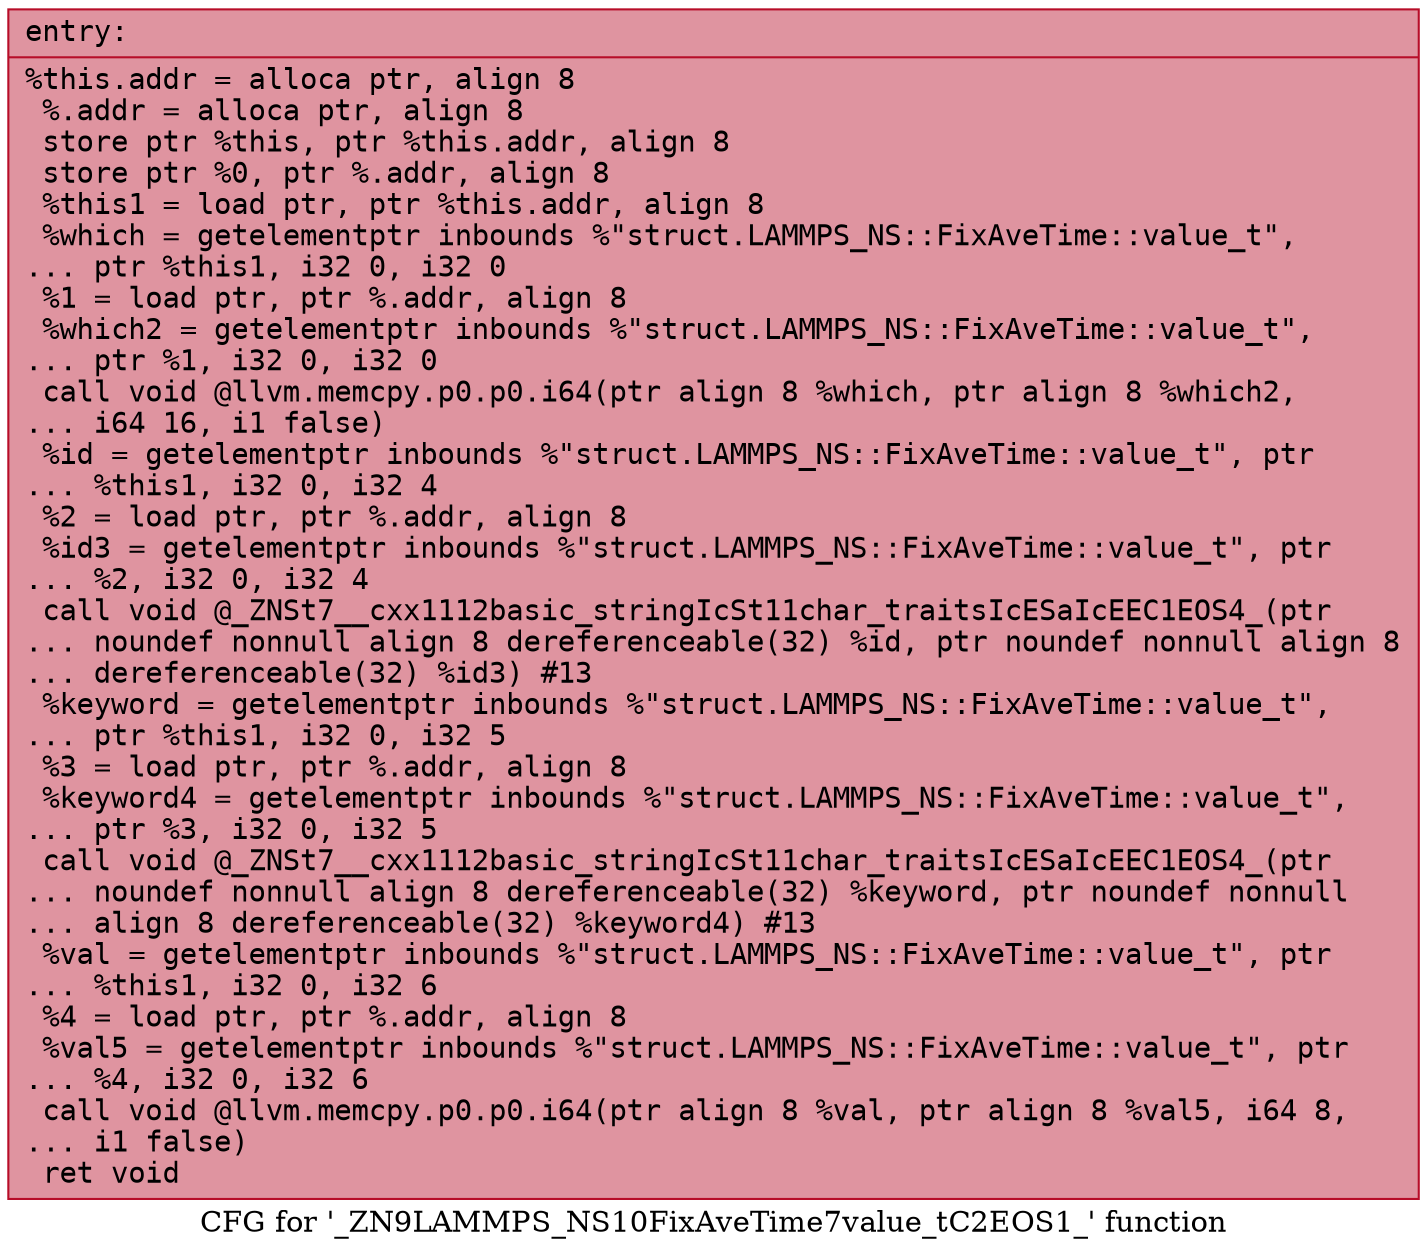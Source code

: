 digraph "CFG for '_ZN9LAMMPS_NS10FixAveTime7value_tC2EOS1_' function" {
	label="CFG for '_ZN9LAMMPS_NS10FixAveTime7value_tC2EOS1_' function";

	Node0x560f93ca7a10 [shape=record,color="#b70d28ff", style=filled, fillcolor="#b70d2870" fontname="Courier",label="{entry:\l|  %this.addr = alloca ptr, align 8\l  %.addr = alloca ptr, align 8\l  store ptr %this, ptr %this.addr, align 8\l  store ptr %0, ptr %.addr, align 8\l  %this1 = load ptr, ptr %this.addr, align 8\l  %which = getelementptr inbounds %\"struct.LAMMPS_NS::FixAveTime::value_t\",\l... ptr %this1, i32 0, i32 0\l  %1 = load ptr, ptr %.addr, align 8\l  %which2 = getelementptr inbounds %\"struct.LAMMPS_NS::FixAveTime::value_t\",\l... ptr %1, i32 0, i32 0\l  call void @llvm.memcpy.p0.p0.i64(ptr align 8 %which, ptr align 8 %which2,\l... i64 16, i1 false)\l  %id = getelementptr inbounds %\"struct.LAMMPS_NS::FixAveTime::value_t\", ptr\l... %this1, i32 0, i32 4\l  %2 = load ptr, ptr %.addr, align 8\l  %id3 = getelementptr inbounds %\"struct.LAMMPS_NS::FixAveTime::value_t\", ptr\l... %2, i32 0, i32 4\l  call void @_ZNSt7__cxx1112basic_stringIcSt11char_traitsIcESaIcEEC1EOS4_(ptr\l... noundef nonnull align 8 dereferenceable(32) %id, ptr noundef nonnull align 8\l... dereferenceable(32) %id3) #13\l  %keyword = getelementptr inbounds %\"struct.LAMMPS_NS::FixAveTime::value_t\",\l... ptr %this1, i32 0, i32 5\l  %3 = load ptr, ptr %.addr, align 8\l  %keyword4 = getelementptr inbounds %\"struct.LAMMPS_NS::FixAveTime::value_t\",\l... ptr %3, i32 0, i32 5\l  call void @_ZNSt7__cxx1112basic_stringIcSt11char_traitsIcESaIcEEC1EOS4_(ptr\l... noundef nonnull align 8 dereferenceable(32) %keyword, ptr noundef nonnull\l... align 8 dereferenceable(32) %keyword4) #13\l  %val = getelementptr inbounds %\"struct.LAMMPS_NS::FixAveTime::value_t\", ptr\l... %this1, i32 0, i32 6\l  %4 = load ptr, ptr %.addr, align 8\l  %val5 = getelementptr inbounds %\"struct.LAMMPS_NS::FixAveTime::value_t\", ptr\l... %4, i32 0, i32 6\l  call void @llvm.memcpy.p0.p0.i64(ptr align 8 %val, ptr align 8 %val5, i64 8,\l... i1 false)\l  ret void\l}"];
}
